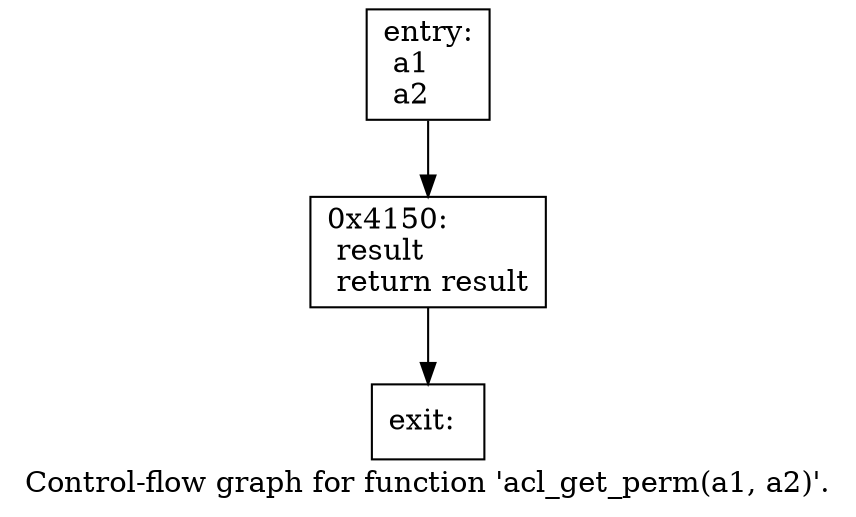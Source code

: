 digraph "Control-flow graph for function 'acl_get_perm(a1, a2)'." {
  label="Control-flow graph for function 'acl_get_perm(a1, a2)'.";
  node [shape=record];

  Node07972340 [label="{entry:\l  a1\l  a2\l}"];
  Node07972340 -> Node07972190;
  Node07972190 [label="{0x4150:\l  result\l  return result\l}"];
  Node07972190 -> Node07972220;
  Node07972220 [label="{exit:\l}"];

}
